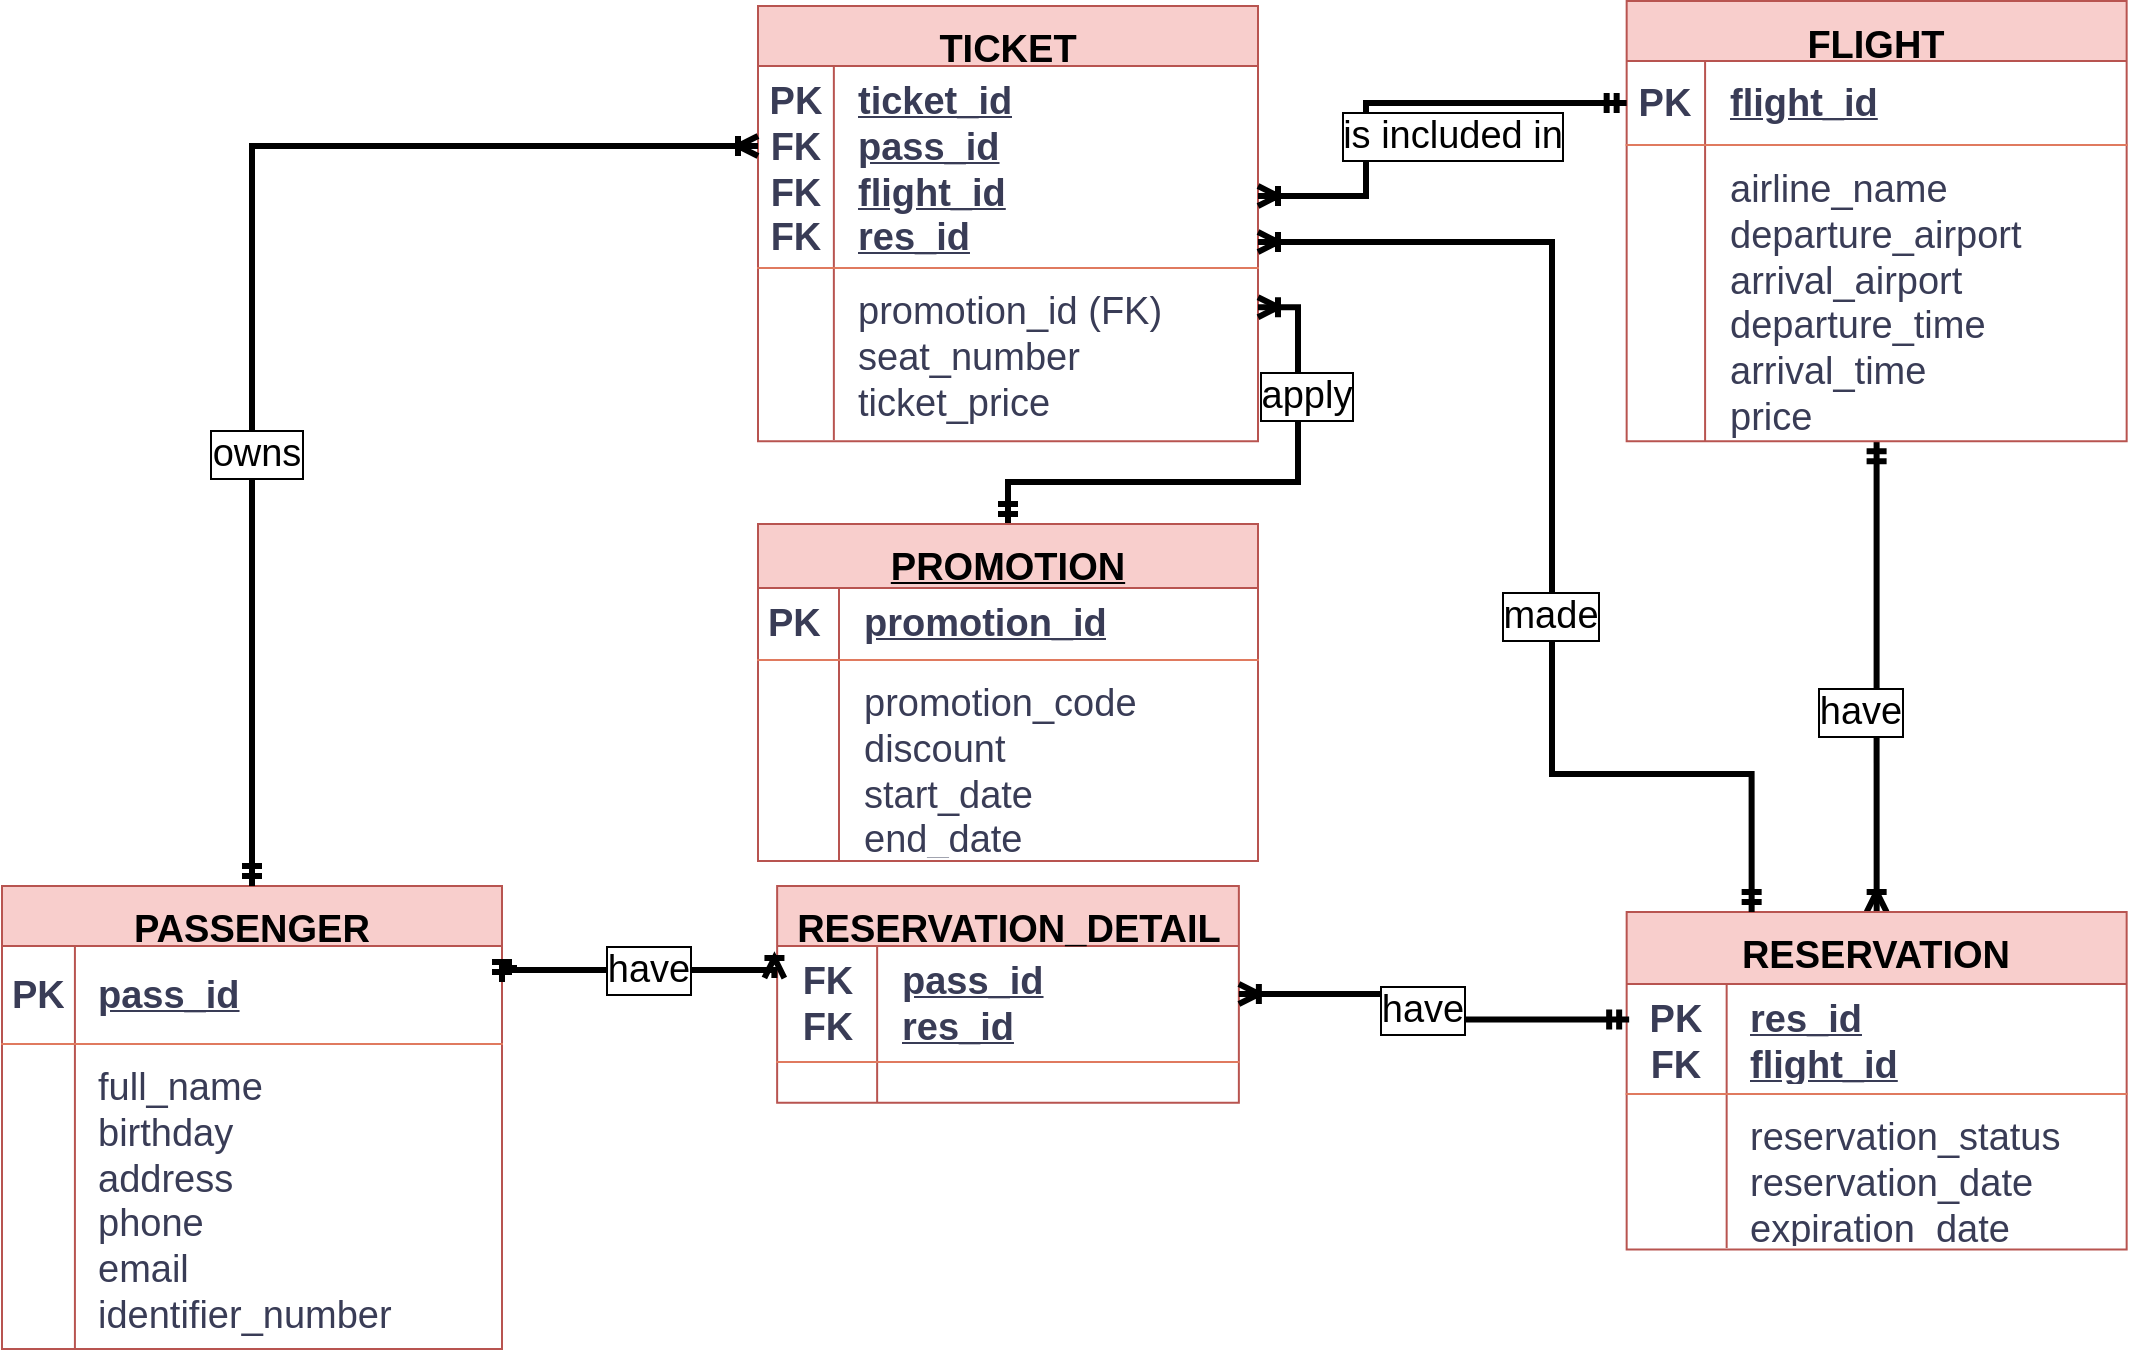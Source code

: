 <mxfile version="21.1.2" type="device">
  <diagram id="R2lEEEUBdFMjLlhIrx00" name="Page-1">
    <mxGraphModel dx="1781" dy="1208" grid="0" gridSize="10" guides="1" tooltips="1" connect="1" arrows="1" fold="1" page="0" pageScale="1" pageWidth="850" pageHeight="1100" math="0" shadow="0" extFonts="Permanent Marker^https://fonts.googleapis.com/css?family=Permanent+Marker">
      <root>
        <mxCell id="0" />
        <mxCell id="1" parent="0" />
        <mxCell id="C-vyLk0tnHw3VtMMgP7b-23" value="PASSENGER" style="shape=table;startSize=30;container=1;collapsible=1;childLayout=tableLayout;fixedRows=1;rowLines=0;fontStyle=1;align=center;resizeLast=1;horizontal=1;verticalAlign=top;fontSize=19;whiteSpace=wrap;html=1;spacing=6;labelBackgroundColor=none;fillColor=#f8cecc;strokeColor=#b85450;labelBorderColor=none;fontFamily=Helvetica;" parent="1" vertex="1">
          <mxGeometry x="-269" y="291" width="250" height="231.533" as="geometry" />
        </mxCell>
        <mxCell id="C-vyLk0tnHw3VtMMgP7b-24" value="" style="shape=partialRectangle;collapsible=0;dropTarget=0;pointerEvents=0;fillColor=none;points=[[0,0.5],[1,0.5]];portConstraint=eastwest;top=0;left=0;right=0;bottom=1;fontSize=19;whiteSpace=wrap;html=1;spacing=6;labelBackgroundColor=none;strokeColor=#E07A5F;fontColor=#393C56;labelBorderColor=none;fontFamily=Helvetica;" parent="C-vyLk0tnHw3VtMMgP7b-23" vertex="1">
          <mxGeometry y="30" width="250" height="49" as="geometry" />
        </mxCell>
        <mxCell id="C-vyLk0tnHw3VtMMgP7b-25" value="PK" style="shape=partialRectangle;overflow=hidden;connectable=0;fillColor=none;top=0;left=0;bottom=0;right=0;fontStyle=1;fontSize=19;whiteSpace=wrap;html=1;spacing=6;labelBackgroundColor=none;strokeColor=#E07A5F;fontColor=#393C56;labelBorderColor=none;fontFamily=Helvetica;" parent="C-vyLk0tnHw3VtMMgP7b-24" vertex="1">
          <mxGeometry width="36.462" height="49" as="geometry">
            <mxRectangle width="36.462" height="49" as="alternateBounds" />
          </mxGeometry>
        </mxCell>
        <mxCell id="C-vyLk0tnHw3VtMMgP7b-26" value="pass_id" style="shape=partialRectangle;overflow=hidden;connectable=0;fillColor=none;top=0;left=0;bottom=0;right=0;align=left;spacingLeft=6;fontStyle=5;fontSize=19;whiteSpace=wrap;html=1;spacing=6;labelBackgroundColor=none;strokeColor=#E07A5F;fontColor=#393C56;labelBorderColor=none;fontFamily=Helvetica;" parent="C-vyLk0tnHw3VtMMgP7b-24" vertex="1">
          <mxGeometry x="36.462" width="213.538" height="49" as="geometry">
            <mxRectangle width="213.538" height="49" as="alternateBounds" />
          </mxGeometry>
        </mxCell>
        <mxCell id="C-vyLk0tnHw3VtMMgP7b-27" value="" style="shape=partialRectangle;collapsible=0;dropTarget=0;pointerEvents=0;fillColor=none;points=[[0,0.5],[1,0.5]];portConstraint=eastwest;top=0;left=0;right=0;bottom=0;fontSize=19;whiteSpace=wrap;html=1;spacing=6;labelBackgroundColor=none;strokeColor=#E07A5F;fontColor=#393C56;labelBorderColor=none;fontFamily=Helvetica;" parent="C-vyLk0tnHw3VtMMgP7b-23" vertex="1">
          <mxGeometry y="79" width="250" height="153" as="geometry" />
        </mxCell>
        <mxCell id="C-vyLk0tnHw3VtMMgP7b-28" value="" style="shape=partialRectangle;overflow=hidden;connectable=0;fillColor=none;top=0;left=0;bottom=0;right=0;fontSize=19;whiteSpace=wrap;html=1;spacing=6;labelBackgroundColor=none;strokeColor=#E07A5F;fontColor=#393C56;labelBorderColor=none;fontFamily=Helvetica;" parent="C-vyLk0tnHw3VtMMgP7b-27" vertex="1">
          <mxGeometry width="36.462" height="153" as="geometry">
            <mxRectangle width="36.462" height="153" as="alternateBounds" />
          </mxGeometry>
        </mxCell>
        <mxCell id="C-vyLk0tnHw3VtMMgP7b-29" value="full_name&lt;br style=&quot;font-size: 19px;&quot;&gt;birthday&lt;br style=&quot;font-size: 19px;&quot;&gt;address&lt;br style=&quot;font-size: 19px;&quot;&gt;phone&lt;br style=&quot;font-size: 19px;&quot;&gt;email&lt;br style=&quot;font-size: 19px;&quot;&gt;identifier_number" style="shape=partialRectangle;overflow=hidden;connectable=0;fillColor=none;top=0;left=0;bottom=0;right=0;align=left;spacingLeft=6;verticalAlign=top;fontSize=19;whiteSpace=wrap;html=1;spacing=6;labelBackgroundColor=none;strokeColor=#E07A5F;fontColor=#393C56;labelBorderColor=none;fontFamily=Helvetica;" parent="C-vyLk0tnHw3VtMMgP7b-27" vertex="1">
          <mxGeometry x="36.462" width="213.538" height="153" as="geometry">
            <mxRectangle width="213.538" height="153" as="alternateBounds" />
          </mxGeometry>
        </mxCell>
        <mxCell id="Wbsf0XBx8mAJgixN58c5-30" style="edgeStyle=orthogonalEdgeStyle;rounded=0;orthogonalLoop=1;jettySize=auto;html=1;entryX=0.5;entryY=0;entryDx=0;entryDy=0;startArrow=ERmandOne;startFill=0;endArrow=ERoneToMany;endFill=0;fontSize=19;labelBorderColor=none;fontFamily=Helvetica;strokeWidth=3;" edge="1" parent="1" source="gEgwZ3sIuowi9LQ_3_j3-1" target="gEgwZ3sIuowi9LQ_3_j3-15">
          <mxGeometry relative="1" as="geometry">
            <Array as="points">
              <mxPoint x="668.33" y="216" />
              <mxPoint x="667.33" y="304" />
            </Array>
          </mxGeometry>
        </mxCell>
        <mxCell id="Wbsf0XBx8mAJgixN58c5-31" value="have" style="edgeLabel;html=1;align=center;verticalAlign=middle;resizable=0;points=[];fontSize=19;labelBorderColor=default;fontFamily=Helvetica;" vertex="1" connectable="0" parent="Wbsf0XBx8mAJgixN58c5-30">
          <mxGeometry x="0.159" y="-1" relative="1" as="geometry">
            <mxPoint x="-8" y="-1" as="offset" />
          </mxGeometry>
        </mxCell>
        <mxCell id="gEgwZ3sIuowi9LQ_3_j3-1" value="FLIGHT" style="shape=table;startSize=30;container=1;collapsible=1;childLayout=tableLayout;fixedRows=1;rowLines=0;fontStyle=1;align=center;resizeLast=1;horizontal=1;verticalAlign=top;fontSize=19;whiteSpace=wrap;html=1;spacing=6;labelBackgroundColor=none;fillColor=#f8cecc;strokeColor=#b85450;labelBorderColor=none;fontFamily=Helvetica;" parent="1" vertex="1">
          <mxGeometry x="543.33" y="-151.47" width="250" height="220.133" as="geometry" />
        </mxCell>
        <mxCell id="gEgwZ3sIuowi9LQ_3_j3-2" value="" style="shape=partialRectangle;collapsible=0;dropTarget=0;pointerEvents=0;fillColor=none;points=[[0,0.5],[1,0.5]];portConstraint=eastwest;top=0;left=0;right=0;bottom=1;fontSize=19;whiteSpace=wrap;html=1;spacing=6;labelBackgroundColor=none;strokeColor=#E07A5F;fontColor=#393C56;labelBorderColor=none;fontFamily=Helvetica;" parent="gEgwZ3sIuowi9LQ_3_j3-1" vertex="1">
          <mxGeometry y="30" width="250" height="42" as="geometry" />
        </mxCell>
        <mxCell id="gEgwZ3sIuowi9LQ_3_j3-3" value="PK" style="shape=partialRectangle;overflow=hidden;connectable=0;fillColor=none;top=0;left=0;bottom=0;right=0;fontStyle=1;fontSize=19;whiteSpace=wrap;html=1;spacing=6;labelBackgroundColor=none;strokeColor=#E07A5F;fontColor=#393C56;labelBorderColor=none;fontFamily=Helvetica;" parent="gEgwZ3sIuowi9LQ_3_j3-2" vertex="1">
          <mxGeometry width="39.214" height="42" as="geometry">
            <mxRectangle width="39.214" height="42" as="alternateBounds" />
          </mxGeometry>
        </mxCell>
        <mxCell id="gEgwZ3sIuowi9LQ_3_j3-4" value="flight_id" style="shape=partialRectangle;overflow=hidden;connectable=0;fillColor=none;top=0;left=0;bottom=0;right=0;align=left;spacingLeft=6;fontStyle=5;fontSize=19;whiteSpace=wrap;html=1;spacing=6;labelBackgroundColor=none;strokeColor=#E07A5F;fontColor=#393C56;labelBorderColor=none;fontFamily=Helvetica;" parent="gEgwZ3sIuowi9LQ_3_j3-2" vertex="1">
          <mxGeometry x="39.214" width="210.786" height="42" as="geometry">
            <mxRectangle width="210.786" height="42" as="alternateBounds" />
          </mxGeometry>
        </mxCell>
        <mxCell id="gEgwZ3sIuowi9LQ_3_j3-5" value="" style="shape=partialRectangle;collapsible=0;dropTarget=0;pointerEvents=0;fillColor=none;points=[[0,0.5],[1,0.5]];portConstraint=eastwest;top=0;left=0;right=0;bottom=0;fontSize=19;whiteSpace=wrap;html=1;spacing=6;labelBackgroundColor=none;strokeColor=#E07A5F;fontColor=#393C56;labelBorderColor=none;fontFamily=Helvetica;" parent="gEgwZ3sIuowi9LQ_3_j3-1" vertex="1">
          <mxGeometry y="72" width="250" height="148" as="geometry" />
        </mxCell>
        <mxCell id="gEgwZ3sIuowi9LQ_3_j3-6" value="" style="shape=partialRectangle;overflow=hidden;connectable=0;fillColor=none;top=0;left=0;bottom=0;right=0;fontSize=19;whiteSpace=wrap;html=1;spacing=6;labelBackgroundColor=none;strokeColor=#E07A5F;fontColor=#393C56;labelBorderColor=none;fontFamily=Helvetica;" parent="gEgwZ3sIuowi9LQ_3_j3-5" vertex="1">
          <mxGeometry width="39.214" height="148" as="geometry">
            <mxRectangle width="39.214" height="148" as="alternateBounds" />
          </mxGeometry>
        </mxCell>
        <mxCell id="gEgwZ3sIuowi9LQ_3_j3-7" value="airline_name&lt;br style=&quot;font-size: 19px;&quot;&gt;departure_airport&lt;br style=&quot;font-size: 19px;&quot;&gt;arrival_airport&lt;br style=&quot;font-size: 19px;&quot;&gt;departure_time&lt;br style=&quot;font-size: 19px;&quot;&gt;arrival_time&lt;br style=&quot;font-size: 19px;&quot;&gt;price" style="shape=partialRectangle;overflow=hidden;connectable=0;fillColor=none;top=0;left=0;bottom=0;right=0;align=left;spacingLeft=6;verticalAlign=top;fontSize=19;whiteSpace=wrap;html=1;spacing=6;labelBackgroundColor=none;strokeColor=#E07A5F;fontColor=#393C56;labelBorderColor=none;fontFamily=Helvetica;" parent="gEgwZ3sIuowi9LQ_3_j3-5" vertex="1">
          <mxGeometry x="39.214" width="210.786" height="148" as="geometry">
            <mxRectangle width="210.786" height="148" as="alternateBounds" />
          </mxGeometry>
        </mxCell>
        <mxCell id="gEgwZ3sIuowi9LQ_3_j3-15" value="RESERVATION" style="shape=table;startSize=36;container=1;collapsible=1;childLayout=tableLayout;fixedRows=1;rowLines=0;fontStyle=1;align=center;resizeLast=1;horizontal=1;verticalAlign=top;fontSize=19;whiteSpace=wrap;html=1;spacing=6;labelBackgroundColor=none;fillColor=#f8cecc;strokeColor=#b85450;labelBorderColor=none;fontFamily=Helvetica;" parent="1" vertex="1">
          <mxGeometry x="543.33" y="304" width="250" height="168.714" as="geometry" />
        </mxCell>
        <mxCell id="gEgwZ3sIuowi9LQ_3_j3-16" value="" style="shape=partialRectangle;collapsible=0;dropTarget=0;pointerEvents=0;fillColor=none;points=[[0,0.5],[1,0.5]];portConstraint=eastwest;top=0;left=0;right=0;bottom=1;fontSize=19;whiteSpace=wrap;html=1;spacing=6;labelBackgroundColor=none;strokeColor=#E07A5F;fontColor=#393C56;labelBorderColor=none;fontFamily=Helvetica;" parent="gEgwZ3sIuowi9LQ_3_j3-15" vertex="1">
          <mxGeometry y="36" width="250" height="55" as="geometry" />
        </mxCell>
        <mxCell id="gEgwZ3sIuowi9LQ_3_j3-17" value="PK&lt;br style=&quot;font-size: 19px;&quot;&gt;FK" style="shape=partialRectangle;overflow=hidden;connectable=0;fillColor=none;top=0;left=0;bottom=0;right=0;fontStyle=1;fontSize=19;whiteSpace=wrap;html=1;spacing=6;labelBackgroundColor=none;strokeColor=#E07A5F;fontColor=#393C56;labelBorderColor=none;fontFamily=Helvetica;" parent="gEgwZ3sIuowi9LQ_3_j3-16" vertex="1">
          <mxGeometry width="50" height="55" as="geometry">
            <mxRectangle width="50" height="55" as="alternateBounds" />
          </mxGeometry>
        </mxCell>
        <mxCell id="gEgwZ3sIuowi9LQ_3_j3-18" value="res_id&lt;br style=&quot;font-size: 19px;&quot;&gt;flight_id" style="shape=partialRectangle;overflow=hidden;connectable=0;fillColor=none;top=0;left=0;bottom=0;right=0;align=left;spacingLeft=6;fontStyle=5;fontSize=19;whiteSpace=wrap;html=1;spacing=6;labelBackgroundColor=none;strokeColor=#E07A5F;fontColor=#393C56;labelBorderColor=none;fontFamily=Helvetica;" parent="gEgwZ3sIuowi9LQ_3_j3-16" vertex="1">
          <mxGeometry x="50" width="200" height="55" as="geometry">
            <mxRectangle width="200" height="55" as="alternateBounds" />
          </mxGeometry>
        </mxCell>
        <mxCell id="gEgwZ3sIuowi9LQ_3_j3-19" value="" style="shape=partialRectangle;collapsible=0;dropTarget=0;pointerEvents=0;fillColor=none;points=[[0,0.5],[1,0.5]];portConstraint=eastwest;top=0;left=0;right=0;bottom=0;fontSize=19;whiteSpace=wrap;html=1;spacing=6;labelBackgroundColor=none;strokeColor=#E07A5F;fontColor=#393C56;labelBorderColor=none;fontFamily=Helvetica;" parent="gEgwZ3sIuowi9LQ_3_j3-15" vertex="1">
          <mxGeometry y="91" width="250" height="77" as="geometry" />
        </mxCell>
        <mxCell id="gEgwZ3sIuowi9LQ_3_j3-20" value="" style="shape=partialRectangle;overflow=hidden;connectable=0;fillColor=none;top=0;left=0;bottom=0;right=0;fontSize=19;whiteSpace=wrap;html=1;spacing=6;labelBackgroundColor=none;strokeColor=#E07A5F;fontColor=#393C56;labelBorderColor=none;fontFamily=Helvetica;" parent="gEgwZ3sIuowi9LQ_3_j3-19" vertex="1">
          <mxGeometry width="50" height="77" as="geometry">
            <mxRectangle width="50" height="77" as="alternateBounds" />
          </mxGeometry>
        </mxCell>
        <mxCell id="gEgwZ3sIuowi9LQ_3_j3-21" value="reservation_status&lt;br style=&quot;font-size: 19px;&quot;&gt;reservation_date&lt;br style=&quot;font-size: 19px;&quot;&gt;expiration_date" style="shape=partialRectangle;overflow=hidden;connectable=0;fillColor=none;top=0;left=0;bottom=0;right=0;align=left;spacingLeft=6;verticalAlign=top;fontSize=19;whiteSpace=wrap;html=1;spacing=6;labelBackgroundColor=none;strokeColor=#E07A5F;fontColor=#393C56;labelBorderColor=none;fontFamily=Helvetica;" parent="gEgwZ3sIuowi9LQ_3_j3-19" vertex="1">
          <mxGeometry x="50" width="200" height="77" as="geometry">
            <mxRectangle width="200" height="77" as="alternateBounds" />
          </mxGeometry>
        </mxCell>
        <mxCell id="Wbsf0XBx8mAJgixN58c5-1" value="RESERVATION_DETAIL" style="shape=table;startSize=30;container=1;collapsible=1;childLayout=tableLayout;fixedRows=1;rowLines=0;fontStyle=1;align=center;resizeLast=1;horizontal=1;verticalAlign=top;fontSize=19;whiteSpace=wrap;html=1;spacing=6;labelBackgroundColor=none;fillColor=#f8cecc;strokeColor=#b85450;labelBorderColor=none;fontFamily=Helvetica;" vertex="1" parent="1">
          <mxGeometry x="118.57" y="291" width="230.867" height="108.429" as="geometry" />
        </mxCell>
        <mxCell id="Wbsf0XBx8mAJgixN58c5-2" value="" style="shape=partialRectangle;collapsible=0;dropTarget=0;pointerEvents=0;fillColor=none;points=[[0,0.5],[1,0.5]];portConstraint=eastwest;top=0;left=0;right=0;bottom=1;fontSize=19;whiteSpace=wrap;html=1;spacing=6;labelBackgroundColor=none;strokeColor=#E07A5F;fontColor=#393C56;labelBorderColor=none;fontFamily=Helvetica;" vertex="1" parent="Wbsf0XBx8mAJgixN58c5-1">
          <mxGeometry y="30" width="230.867" height="58" as="geometry" />
        </mxCell>
        <mxCell id="Wbsf0XBx8mAJgixN58c5-3" value="FK&lt;br style=&quot;font-size: 19px;&quot;&gt;FK" style="shape=partialRectangle;overflow=hidden;connectable=0;fillColor=none;top=0;left=0;bottom=0;right=0;fontStyle=1;fontSize=19;whiteSpace=wrap;html=1;spacing=6;labelBackgroundColor=none;strokeColor=#E07A5F;fontColor=#393C56;labelBorderColor=none;fontFamily=Helvetica;" vertex="1" parent="Wbsf0XBx8mAJgixN58c5-2">
          <mxGeometry width="50" height="58" as="geometry">
            <mxRectangle width="50" height="58" as="alternateBounds" />
          </mxGeometry>
        </mxCell>
        <mxCell id="Wbsf0XBx8mAJgixN58c5-4" value="pass_id&lt;br style=&quot;font-size: 19px;&quot;&gt;res_id" style="shape=partialRectangle;overflow=hidden;connectable=0;fillColor=none;top=0;left=0;bottom=0;right=0;align=left;spacingLeft=6;fontStyle=5;fontSize=19;whiteSpace=wrap;html=1;spacing=6;labelBackgroundColor=none;strokeColor=#E07A5F;fontColor=#393C56;labelBorderColor=none;fontFamily=Helvetica;" vertex="1" parent="Wbsf0XBx8mAJgixN58c5-2">
          <mxGeometry x="50" width="180.867" height="58" as="geometry">
            <mxRectangle width="180.867" height="58" as="alternateBounds" />
          </mxGeometry>
        </mxCell>
        <mxCell id="Wbsf0XBx8mAJgixN58c5-5" value="" style="shape=partialRectangle;collapsible=0;dropTarget=0;pointerEvents=0;fillColor=none;points=[[0,0.5],[1,0.5]];portConstraint=eastwest;top=0;left=0;right=0;bottom=0;fontSize=19;whiteSpace=wrap;html=1;spacing=6;labelBackgroundColor=none;strokeColor=#E07A5F;fontColor=#393C56;labelBorderColor=none;fontFamily=Helvetica;" vertex="1" parent="Wbsf0XBx8mAJgixN58c5-1">
          <mxGeometry y="88" width="230.867" height="20" as="geometry" />
        </mxCell>
        <mxCell id="Wbsf0XBx8mAJgixN58c5-6" value="" style="shape=partialRectangle;overflow=hidden;connectable=0;fillColor=none;top=0;left=0;bottom=0;right=0;fontSize=19;whiteSpace=wrap;html=1;spacing=6;labelBackgroundColor=none;strokeColor=#E07A5F;fontColor=#393C56;labelBorderColor=none;fontFamily=Helvetica;" vertex="1" parent="Wbsf0XBx8mAJgixN58c5-5">
          <mxGeometry width="50" height="20" as="geometry">
            <mxRectangle width="50" height="20" as="alternateBounds" />
          </mxGeometry>
        </mxCell>
        <mxCell id="Wbsf0XBx8mAJgixN58c5-7" value="" style="shape=partialRectangle;overflow=hidden;connectable=0;fillColor=none;top=0;left=0;bottom=0;right=0;align=left;spacingLeft=6;verticalAlign=top;fontSize=19;whiteSpace=wrap;html=1;spacing=6;labelBackgroundColor=none;strokeColor=#E07A5F;fontColor=#393C56;labelBorderColor=none;fontFamily=Helvetica;" vertex="1" parent="Wbsf0XBx8mAJgixN58c5-5">
          <mxGeometry x="50" width="180.867" height="20" as="geometry">
            <mxRectangle width="180.867" height="20" as="alternateBounds" />
          </mxGeometry>
        </mxCell>
        <mxCell id="Wbsf0XBx8mAJgixN58c5-8" style="edgeStyle=orthogonalEdgeStyle;rounded=0;orthogonalLoop=1;jettySize=auto;html=1;entryX=-0.006;entryY=0.276;entryDx=0;entryDy=0;entryPerimeter=0;startArrow=ERmandOne;startFill=0;endArrow=ERoneToMany;endFill=0;fontSize=19;exitX=1;exitY=0.367;exitDx=0;exitDy=0;exitPerimeter=0;labelBorderColor=none;fontFamily=Helvetica;strokeWidth=3;" edge="1" parent="1" source="C-vyLk0tnHw3VtMMgP7b-24" target="Wbsf0XBx8mAJgixN58c5-2">
          <mxGeometry relative="1" as="geometry">
            <mxPoint x="-17" y="332" as="sourcePoint" />
            <Array as="points">
              <mxPoint x="-13" y="332" />
              <mxPoint x="-13" y="333" />
            </Array>
          </mxGeometry>
        </mxCell>
        <mxCell id="Wbsf0XBx8mAJgixN58c5-10" value="have" style="edgeLabel;html=1;align=center;verticalAlign=middle;resizable=0;points=[];fontSize=19;labelBorderColor=default;fontFamily=Helvetica;" vertex="1" connectable="0" parent="Wbsf0XBx8mAJgixN58c5-8">
          <mxGeometry x="0.168" relative="1" as="geometry">
            <mxPoint x="-6" as="offset" />
          </mxGeometry>
        </mxCell>
        <mxCell id="Wbsf0XBx8mAJgixN58c5-9" style="edgeStyle=orthogonalEdgeStyle;rounded=0;orthogonalLoop=1;jettySize=auto;html=1;entryX=0.005;entryY=0.323;entryDx=0;entryDy=0;entryPerimeter=0;endArrow=ERmandOne;endFill=0;startArrow=ERoneToMany;startFill=0;fontSize=19;labelBorderColor=none;fontFamily=Helvetica;strokeWidth=3;" edge="1" parent="1" source="Wbsf0XBx8mAJgixN58c5-2" target="gEgwZ3sIuowi9LQ_3_j3-16">
          <mxGeometry relative="1" as="geometry">
            <Array as="points">
              <mxPoint x="446" y="345" />
            </Array>
          </mxGeometry>
        </mxCell>
        <mxCell id="Wbsf0XBx8mAJgixN58c5-11" value="have" style="edgeLabel;html=1;align=center;verticalAlign=middle;resizable=0;points=[];fontSize=19;labelBorderColor=default;fontFamily=Helvetica;" vertex="1" connectable="0" parent="Wbsf0XBx8mAJgixN58c5-9">
          <mxGeometry x="-0.012" y="2" relative="1" as="geometry">
            <mxPoint x="-7" y="2" as="offset" />
          </mxGeometry>
        </mxCell>
        <mxCell id="Wbsf0XBx8mAJgixN58c5-12" value="TICKET" style="shape=table;startSize=30;container=1;collapsible=1;childLayout=tableLayout;fixedRows=1;rowLines=0;fontStyle=1;align=center;resizeLast=1;horizontal=1;verticalAlign=top;fontSize=19;whiteSpace=wrap;html=1;spacing=6;labelBackgroundColor=none;fillColor=#f8cecc;strokeColor=#b85450;labelBorderColor=none;fontFamily=Helvetica;" vertex="1" parent="1">
          <mxGeometry x="109" y="-149" width="250" height="217.664" as="geometry" />
        </mxCell>
        <mxCell id="Wbsf0XBx8mAJgixN58c5-13" value="" style="shape=partialRectangle;collapsible=0;dropTarget=0;pointerEvents=0;fillColor=none;points=[[0,0.5],[1,0.5]];portConstraint=eastwest;top=0;left=0;right=0;bottom=1;fontSize=19;whiteSpace=wrap;html=1;spacing=6;labelBackgroundColor=none;strokeColor=#E07A5F;fontColor=#393C56;labelBorderColor=none;fontFamily=Helvetica;" vertex="1" parent="Wbsf0XBx8mAJgixN58c5-12">
          <mxGeometry y="30" width="250" height="101" as="geometry" />
        </mxCell>
        <mxCell id="Wbsf0XBx8mAJgixN58c5-14" value="PK&lt;br style=&quot;font-size: 19px;&quot;&gt;FK&lt;br style=&quot;font-size: 19px;&quot;&gt;FK&lt;br style=&quot;font-size: 19px;&quot;&gt;FK" style="shape=partialRectangle;overflow=hidden;connectable=0;fillColor=none;top=0;left=0;bottom=0;right=0;fontStyle=1;fontSize=19;whiteSpace=wrap;html=1;spacing=6;labelBackgroundColor=none;strokeColor=#E07A5F;fontColor=#393C56;labelBorderColor=none;fontFamily=Helvetica;" vertex="1" parent="Wbsf0XBx8mAJgixN58c5-13">
          <mxGeometry width="37.929" height="101" as="geometry">
            <mxRectangle width="37.929" height="101" as="alternateBounds" />
          </mxGeometry>
        </mxCell>
        <mxCell id="Wbsf0XBx8mAJgixN58c5-15" value="ticket_id&lt;br style=&quot;font-size: 19px;&quot;&gt;pass_id&lt;br style=&quot;font-size: 19px;&quot;&gt;flight_id&lt;br style=&quot;font-size: 19px;&quot;&gt;res_id" style="shape=partialRectangle;overflow=hidden;connectable=0;fillColor=none;top=0;left=0;bottom=0;right=0;align=left;spacingLeft=6;fontStyle=5;fontSize=19;whiteSpace=wrap;html=1;spacing=6;labelBackgroundColor=none;strokeColor=#E07A5F;fontColor=#393C56;labelBorderColor=none;fontFamily=Helvetica;" vertex="1" parent="Wbsf0XBx8mAJgixN58c5-13">
          <mxGeometry x="37.929" width="212.071" height="101" as="geometry">
            <mxRectangle width="212.071" height="101" as="alternateBounds" />
          </mxGeometry>
        </mxCell>
        <mxCell id="Wbsf0XBx8mAJgixN58c5-16" value="" style="shape=partialRectangle;collapsible=0;dropTarget=0;pointerEvents=0;fillColor=none;points=[[0,0.5],[1,0.5]];portConstraint=eastwest;top=0;left=0;right=0;bottom=0;fontSize=19;whiteSpace=wrap;html=1;spacing=6;labelBackgroundColor=none;strokeColor=#E07A5F;fontColor=#393C56;labelBorderColor=none;fontFamily=Helvetica;" vertex="1" parent="Wbsf0XBx8mAJgixN58c5-12">
          <mxGeometry y="131" width="250" height="86" as="geometry" />
        </mxCell>
        <mxCell id="Wbsf0XBx8mAJgixN58c5-17" value="" style="shape=partialRectangle;overflow=hidden;connectable=0;fillColor=none;top=0;left=0;bottom=0;right=0;fontSize=19;whiteSpace=wrap;html=1;spacing=6;labelBackgroundColor=none;strokeColor=#E07A5F;fontColor=#393C56;labelBorderColor=none;fontFamily=Helvetica;" vertex="1" parent="Wbsf0XBx8mAJgixN58c5-16">
          <mxGeometry width="37.929" height="86" as="geometry">
            <mxRectangle width="37.929" height="86" as="alternateBounds" />
          </mxGeometry>
        </mxCell>
        <mxCell id="Wbsf0XBx8mAJgixN58c5-18" value="promotion_id (FK)  &lt;br style=&quot;font-size: 19px;&quot;&gt;seat_number&lt;br style=&quot;font-size: 19px;&quot;&gt;ticket_price" style="shape=partialRectangle;overflow=hidden;connectable=0;fillColor=none;top=0;left=0;bottom=0;right=0;align=left;spacingLeft=6;verticalAlign=top;fontSize=19;whiteSpace=wrap;html=1;spacing=6;labelBackgroundColor=none;strokeColor=#E07A5F;fontColor=#393C56;labelBorderColor=none;fontFamily=Helvetica;" vertex="1" parent="Wbsf0XBx8mAJgixN58c5-16">
          <mxGeometry x="37.929" width="212.071" height="86" as="geometry">
            <mxRectangle width="212.071" height="86" as="alternateBounds" />
          </mxGeometry>
        </mxCell>
        <mxCell id="Wbsf0XBx8mAJgixN58c5-27" style="edgeStyle=orthogonalEdgeStyle;rounded=0;orthogonalLoop=1;jettySize=auto;html=1;startArrow=ERmandOne;startFill=0;endArrow=ERoneToMany;endFill=0;fontSize=19;entryX=1;entryY=0.228;entryDx=0;entryDy=0;entryPerimeter=0;labelBorderColor=none;fontFamily=Helvetica;strokeWidth=3;" edge="1" parent="1" source="Wbsf0XBx8mAJgixN58c5-19" target="Wbsf0XBx8mAJgixN58c5-16">
          <mxGeometry relative="1" as="geometry">
            <mxPoint x="70" y="89" as="targetPoint" />
          </mxGeometry>
        </mxCell>
        <mxCell id="Wbsf0XBx8mAJgixN58c5-28" value="apply" style="edgeLabel;html=1;align=center;verticalAlign=middle;resizable=0;points=[];fontSize=19;labelBorderColor=default;fontFamily=Helvetica;" vertex="1" connectable="0" parent="Wbsf0XBx8mAJgixN58c5-27">
          <mxGeometry x="-0.15" y="-2" relative="1" as="geometry">
            <mxPoint x="54" y="-45" as="offset" />
          </mxGeometry>
        </mxCell>
        <mxCell id="Wbsf0XBx8mAJgixN58c5-19" value="&lt;u&gt;PROMOTION&lt;/u&gt;" style="shape=table;startSize=32;container=1;collapsible=1;childLayout=tableLayout;fixedRows=1;rowLines=0;fontStyle=1;align=center;resizeLast=1;horizontal=1;verticalAlign=top;fontSize=19;whiteSpace=wrap;html=1;spacing=6;labelBackgroundColor=none;fillColor=#f8cecc;strokeColor=#b85450;labelBorderColor=none;fontFamily=Helvetica;" vertex="1" parent="1">
          <mxGeometry x="109" y="110" width="250" height="168.467" as="geometry" />
        </mxCell>
        <mxCell id="Wbsf0XBx8mAJgixN58c5-20" value="" style="shape=partialRectangle;collapsible=0;dropTarget=0;pointerEvents=0;fillColor=none;points=[[0,0.5],[1,0.5]];portConstraint=eastwest;top=0;left=0;right=0;bottom=1;fontSize=19;whiteSpace=wrap;html=1;spacing=6;labelBackgroundColor=none;strokeColor=#E07A5F;fontColor=#393C56;labelBorderColor=none;fontFamily=Helvetica;fontStyle=0" vertex="1" parent="Wbsf0XBx8mAJgixN58c5-19">
          <mxGeometry y="32" width="250" height="36" as="geometry" />
        </mxCell>
        <mxCell id="Wbsf0XBx8mAJgixN58c5-21" value="PK&lt;span style=&quot;white-space: pre; font-size: 19px;&quot;&gt;	&lt;/span&gt;" style="shape=partialRectangle;overflow=hidden;connectable=0;fillColor=none;top=0;left=0;bottom=0;right=0;fontStyle=1;fontSize=19;whiteSpace=wrap;html=1;spacing=6;labelBackgroundColor=none;strokeColor=#E07A5F;fontColor=#393C56;labelBorderColor=none;fontFamily=Helvetica;" vertex="1" parent="Wbsf0XBx8mAJgixN58c5-20">
          <mxGeometry width="40.5" height="36" as="geometry">
            <mxRectangle width="40.5" height="36" as="alternateBounds" />
          </mxGeometry>
        </mxCell>
        <mxCell id="Wbsf0XBx8mAJgixN58c5-22" value="&lt;u&gt;promotion_id&lt;/u&gt;" style="shape=partialRectangle;overflow=hidden;connectable=0;fillColor=none;top=0;left=0;bottom=0;right=0;align=left;spacingLeft=6;fontStyle=1;fontSize=19;whiteSpace=wrap;html=1;spacing=6;labelBackgroundColor=none;strokeColor=#E07A5F;fontColor=#393C56;labelBorderColor=none;fontFamily=Helvetica;" vertex="1" parent="Wbsf0XBx8mAJgixN58c5-20">
          <mxGeometry x="40.5" width="209.5" height="36" as="geometry">
            <mxRectangle width="209.5" height="36" as="alternateBounds" />
          </mxGeometry>
        </mxCell>
        <mxCell id="Wbsf0XBx8mAJgixN58c5-23" value="" style="shape=partialRectangle;collapsible=0;dropTarget=0;pointerEvents=0;fillColor=none;points=[[0,0.5],[1,0.5]];portConstraint=eastwest;top=0;left=0;right=0;bottom=0;fontSize=19;whiteSpace=wrap;html=1;spacing=6;labelBackgroundColor=none;strokeColor=#E07A5F;fontColor=#393C56;labelBorderColor=none;fontFamily=Helvetica;" vertex="1" parent="Wbsf0XBx8mAJgixN58c5-19">
          <mxGeometry y="68" width="250" height="100" as="geometry" />
        </mxCell>
        <mxCell id="Wbsf0XBx8mAJgixN58c5-24" value="" style="shape=partialRectangle;overflow=hidden;connectable=0;fillColor=none;top=0;left=0;bottom=0;right=0;fontSize=19;whiteSpace=wrap;html=1;spacing=6;labelBackgroundColor=none;strokeColor=#E07A5F;fontColor=#393C56;labelBorderColor=none;fontFamily=Helvetica;" vertex="1" parent="Wbsf0XBx8mAJgixN58c5-23">
          <mxGeometry width="40.5" height="100" as="geometry">
            <mxRectangle width="40.5" height="100" as="alternateBounds" />
          </mxGeometry>
        </mxCell>
        <mxCell id="Wbsf0XBx8mAJgixN58c5-25" value="promotion_code &lt;br style=&quot;font-size: 19px;&quot;&gt;discount&lt;br style=&quot;font-size: 19px;&quot;&gt;start_date&lt;br style=&quot;font-size: 19px;&quot;&gt;end_date" style="shape=partialRectangle;overflow=hidden;connectable=0;fillColor=none;top=0;left=0;bottom=0;right=0;align=left;spacingLeft=6;verticalAlign=top;fontSize=19;whiteSpace=wrap;html=1;spacing=6;labelBackgroundColor=none;strokeColor=#E07A5F;fontColor=#393C56;labelBorderColor=none;fontFamily=Helvetica;" vertex="1" parent="Wbsf0XBx8mAJgixN58c5-23">
          <mxGeometry x="40.5" width="209.5" height="100" as="geometry">
            <mxRectangle width="209.5" height="100" as="alternateBounds" />
          </mxGeometry>
        </mxCell>
        <mxCell id="Wbsf0XBx8mAJgixN58c5-33" style="edgeStyle=orthogonalEdgeStyle;rounded=0;orthogonalLoop=1;jettySize=auto;html=1;entryX=0.5;entryY=0;entryDx=0;entryDy=0;startArrow=ERoneToMany;startFill=0;endArrow=ERmandOne;endFill=0;fontSize=19;labelBorderColor=none;fontFamily=Helvetica;strokeWidth=3;" edge="1" parent="1" source="Wbsf0XBx8mAJgixN58c5-13" target="C-vyLk0tnHw3VtMMgP7b-23">
          <mxGeometry relative="1" as="geometry">
            <Array as="points">
              <mxPoint x="-144" y="-79" />
            </Array>
          </mxGeometry>
        </mxCell>
        <mxCell id="Wbsf0XBx8mAJgixN58c5-34" value="owns" style="edgeLabel;html=1;align=center;verticalAlign=middle;resizable=0;points=[];fontSize=19;labelBorderColor=default;fontFamily=Helvetica;" vertex="1" connectable="0" parent="Wbsf0XBx8mAJgixN58c5-33">
          <mxGeometry x="0.304" y="2" relative="1" as="geometry">
            <mxPoint y="1" as="offset" />
          </mxGeometry>
        </mxCell>
        <mxCell id="Wbsf0XBx8mAJgixN58c5-35" style="edgeStyle=orthogonalEdgeStyle;rounded=0;orthogonalLoop=1;jettySize=auto;html=1;entryX=0.25;entryY=0;entryDx=0;entryDy=0;startArrow=ERoneToMany;startFill=0;endArrow=ERmandOne;endFill=0;fontSize=19;labelBorderColor=none;fontFamily=Helvetica;strokeWidth=3;" edge="1" parent="1" source="Wbsf0XBx8mAJgixN58c5-13" target="gEgwZ3sIuowi9LQ_3_j3-15">
          <mxGeometry relative="1" as="geometry">
            <Array as="points">
              <mxPoint x="506" y="-31" />
              <mxPoint x="506" y="235" />
              <mxPoint x="606" y="235" />
            </Array>
          </mxGeometry>
        </mxCell>
        <mxCell id="Wbsf0XBx8mAJgixN58c5-37" value="made" style="edgeLabel;html=1;align=center;verticalAlign=middle;resizable=0;points=[];fontSize=19;labelBorderColor=default;fontFamily=Helvetica;" vertex="1" connectable="0" parent="Wbsf0XBx8mAJgixN58c5-35">
          <mxGeometry x="0.253" relative="1" as="geometry">
            <mxPoint x="-1" y="-31" as="offset" />
          </mxGeometry>
        </mxCell>
        <mxCell id="Wbsf0XBx8mAJgixN58c5-38" style="edgeStyle=orthogonalEdgeStyle;rounded=0;orthogonalLoop=1;jettySize=auto;html=1;entryX=0;entryY=0.5;entryDx=0;entryDy=0;endArrow=ERmandOne;endFill=0;startArrow=ERoneToMany;startFill=0;fontSize=19;labelBorderColor=none;fontFamily=Helvetica;strokeWidth=3;" edge="1" parent="1" source="Wbsf0XBx8mAJgixN58c5-13" target="gEgwZ3sIuowi9LQ_3_j3-2">
          <mxGeometry relative="1" as="geometry">
            <Array as="points">
              <mxPoint x="413" y="-54" />
              <mxPoint x="413" y="-101" />
            </Array>
          </mxGeometry>
        </mxCell>
        <mxCell id="Wbsf0XBx8mAJgixN58c5-39" value="is included in" style="edgeLabel;html=1;align=center;verticalAlign=middle;resizable=0;points=[];fontSize=19;labelBorderColor=default;fontFamily=Helvetica;" vertex="1" connectable="0" parent="Wbsf0XBx8mAJgixN58c5-38">
          <mxGeometry x="0.238" y="-1" relative="1" as="geometry">
            <mxPoint y="15" as="offset" />
          </mxGeometry>
        </mxCell>
      </root>
    </mxGraphModel>
  </diagram>
</mxfile>
